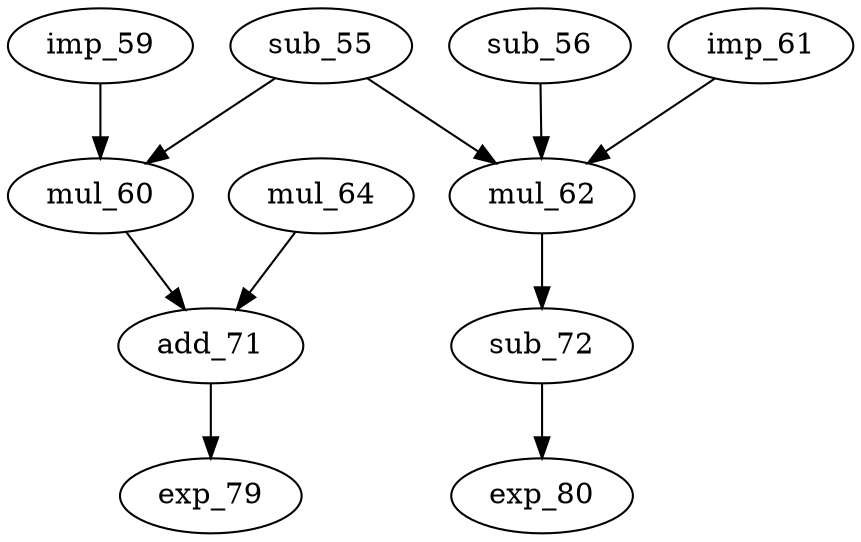 digraph sub_cosine2_79_80 {
    // --- nós ---
    55 [label = sub_55];
    56 [label = sub_56];
    59 [label = imp_59];
    60 [label = mul_60];
    61 [label = imp_61];
    62 [label = mul_62];
    64 [label = mul_64];
    71 [label = add_71];
    72 [label = sub_72];
    79 [label = exp_79];
    80 [label = exp_80];

    // --- arestas (todas do trecho que leva até 79 e 80) ---
    55 -> 60 [name=68];
    55 -> 62 [name=69];
    59 -> 60 [name=74];
    60 -> 71 [name=75];
    64 -> 71 [name=79];
    71 -> 79 [name=88];

    56 -> 62 [name=70];
    61 -> 62 [name=76];
    62 -> 72 [name=77];
    72 -> 80 [name=89];
}
